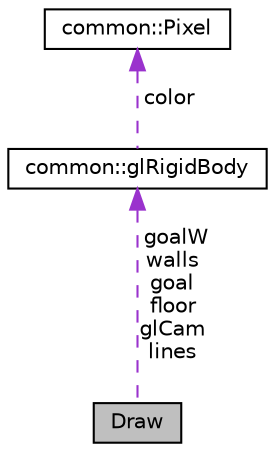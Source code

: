 digraph "Draw"
{
  edge [fontname="Helvetica",fontsize="10",labelfontname="Helvetica",labelfontsize="10"];
  node [fontname="Helvetica",fontsize="10",shape=record];
  Node1 [label="Draw",height=0.2,width=0.4,color="black", fillcolor="grey75", style="filled", fontcolor="black"];
  Node2 -> Node1 [dir="back",color="darkorchid3",fontsize="10",style="dashed",label=" goalW\nwalls\ngoal\nfloor\nglCam\nlines" ,fontname="Helvetica"];
  Node2 [label="common::glRigidBody",height=0.2,width=0.4,color="black", fillcolor="white", style="filled",URL="$structcommon_1_1glRigidBody.html"];
  Node3 -> Node2 [dir="back",color="darkorchid3",fontsize="10",style="dashed",label=" color" ,fontname="Helvetica"];
  Node3 [label="common::Pixel",height=0.2,width=0.4,color="black", fillcolor="white", style="filled",URL="$structcommon_1_1Pixel.html"];
}
